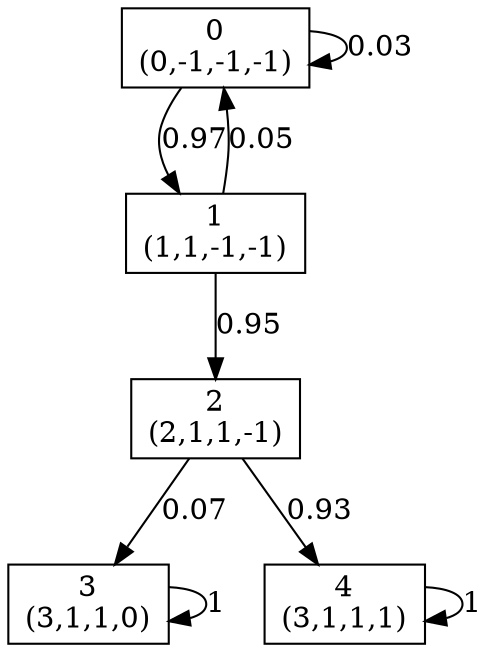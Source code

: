 digraph P {
node [shape=box];
0 -> 0 [ label="0.03" ];
0 -> 1 [ label="0.97" ];
1 -> 0 [ label="0.05" ];
1 -> 2 [ label="0.95" ];
2 -> 3 [ label="0.07" ];
2 -> 4 [ label="0.93" ];
3 -> 3 [ label="1" ];
4 -> 4 [ label="1" ];
0 [label="0\n(0,-1,-1,-1)"];
1 [label="1\n(1,1,-1,-1)"];
2 [label="2\n(2,1,1,-1)"];
3 [label="3\n(3,1,1,0)"];
4 [label="4\n(3,1,1,1)"];
}
